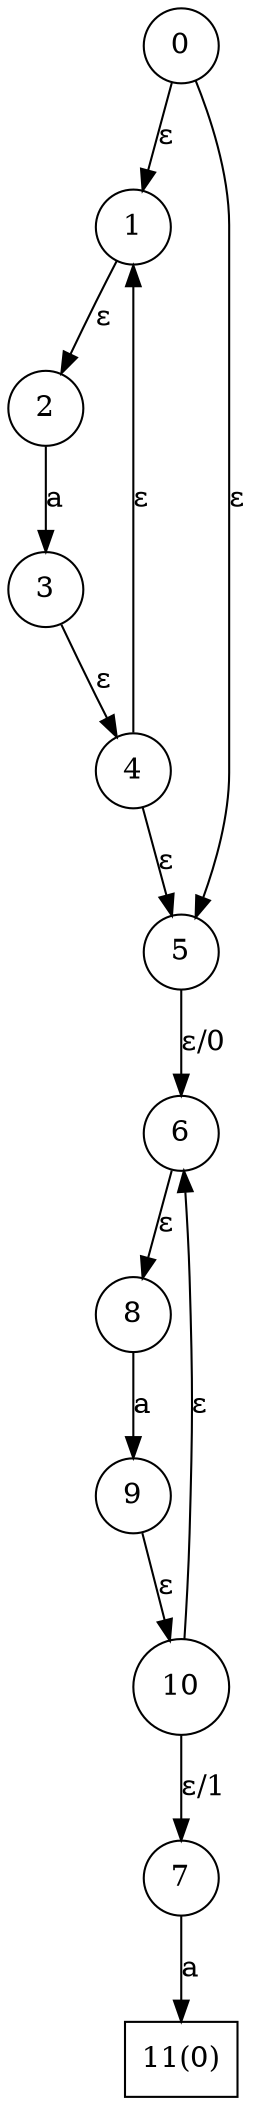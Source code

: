 digraph a_star_capture {	0 -> 1[label="ε"]
	0 -> 5[label="ε"]
	1 -> 2[label="ε"]
	2 -> 3[label="a"]
	3 -> 4[label="ε"]
	4 -> 1[label="ε"]
	4 -> 5[label="ε"]
	5 -> 6[label="ε/0"]
	6 -> 8[label="ε"]
	7 -> 11[label="a"]
	8 -> 9[label="a"]
	9 -> 10[label="ε"]
	10 -> 6[label="ε"]
	10 -> 7[label="ε/1"]0[shape=circle,label=0]
1[shape=circle,label=1]
2[shape=circle,label=2]
3[shape=circle,label=3]
4[shape=circle,label=4]
5[shape=circle,label=5]
6[shape=circle,label=6]
7[shape=circle,label=7]
8[shape=circle,label=8]
9[shape=circle,label=9]
10[shape=circle,label=10]
11[shape=box,label="11(0)"]}
